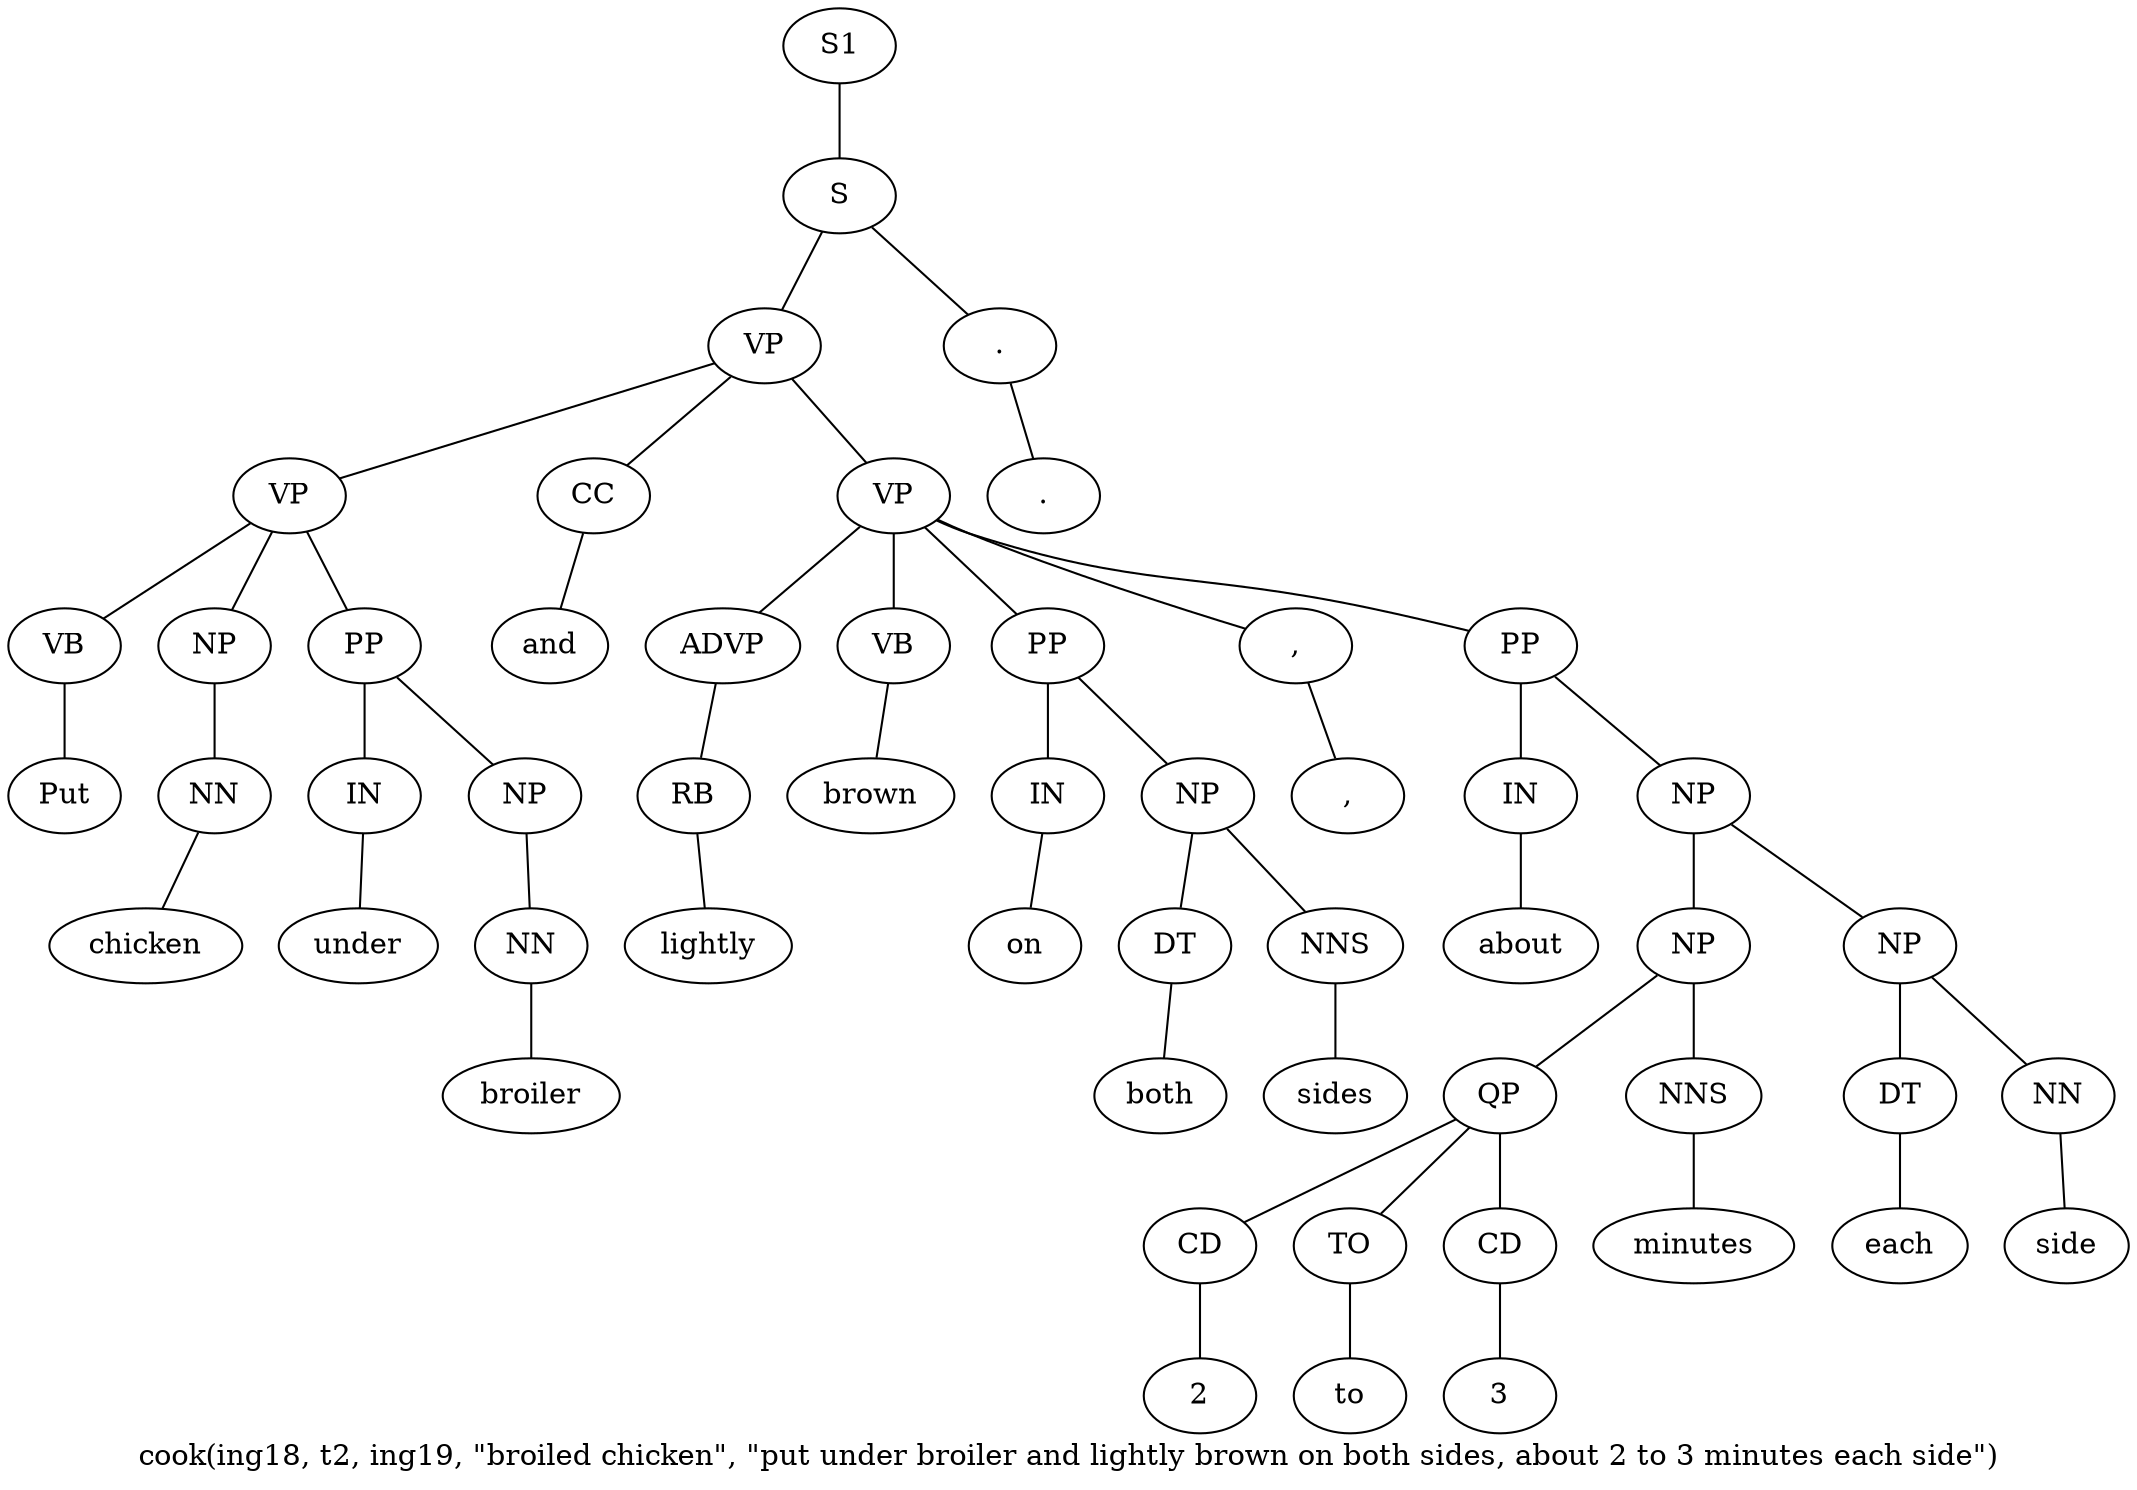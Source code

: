graph SyntaxGraph {
	label = "cook(ing18, t2, ing19, \"broiled chicken\", \"put under broiler and lightly brown on both sides, about 2 to 3 minutes each side\")";
	Node0 [label="S1"];
	Node1 [label="S"];
	Node2 [label="VP"];
	Node3 [label="VP"];
	Node4 [label="VB"];
	Node5 [label="Put"];
	Node6 [label="NP"];
	Node7 [label="NN"];
	Node8 [label="chicken"];
	Node9 [label="PP"];
	Node10 [label="IN"];
	Node11 [label="under"];
	Node12 [label="NP"];
	Node13 [label="NN"];
	Node14 [label="broiler"];
	Node15 [label="CC"];
	Node16 [label="and"];
	Node17 [label="VP"];
	Node18 [label="ADVP"];
	Node19 [label="RB"];
	Node20 [label="lightly"];
	Node21 [label="VB"];
	Node22 [label="brown"];
	Node23 [label="PP"];
	Node24 [label="IN"];
	Node25 [label="on"];
	Node26 [label="NP"];
	Node27 [label="DT"];
	Node28 [label="both"];
	Node29 [label="NNS"];
	Node30 [label="sides"];
	Node31 [label=","];
	Node32 [label=","];
	Node33 [label="PP"];
	Node34 [label="IN"];
	Node35 [label="about"];
	Node36 [label="NP"];
	Node37 [label="NP"];
	Node38 [label="QP"];
	Node39 [label="CD"];
	Node40 [label="2"];
	Node41 [label="TO"];
	Node42 [label="to"];
	Node43 [label="CD"];
	Node44 [label="3"];
	Node45 [label="NNS"];
	Node46 [label="minutes"];
	Node47 [label="NP"];
	Node48 [label="DT"];
	Node49 [label="each"];
	Node50 [label="NN"];
	Node51 [label="side"];
	Node52 [label="."];
	Node53 [label="."];

	Node0 -- Node1;
	Node1 -- Node2;
	Node1 -- Node52;
	Node2 -- Node3;
	Node2 -- Node15;
	Node2 -- Node17;
	Node3 -- Node4;
	Node3 -- Node6;
	Node3 -- Node9;
	Node4 -- Node5;
	Node6 -- Node7;
	Node7 -- Node8;
	Node9 -- Node10;
	Node9 -- Node12;
	Node10 -- Node11;
	Node12 -- Node13;
	Node13 -- Node14;
	Node15 -- Node16;
	Node17 -- Node18;
	Node17 -- Node21;
	Node17 -- Node23;
	Node17 -- Node31;
	Node17 -- Node33;
	Node18 -- Node19;
	Node19 -- Node20;
	Node21 -- Node22;
	Node23 -- Node24;
	Node23 -- Node26;
	Node24 -- Node25;
	Node26 -- Node27;
	Node26 -- Node29;
	Node27 -- Node28;
	Node29 -- Node30;
	Node31 -- Node32;
	Node33 -- Node34;
	Node33 -- Node36;
	Node34 -- Node35;
	Node36 -- Node37;
	Node36 -- Node47;
	Node37 -- Node38;
	Node37 -- Node45;
	Node38 -- Node39;
	Node38 -- Node41;
	Node38 -- Node43;
	Node39 -- Node40;
	Node41 -- Node42;
	Node43 -- Node44;
	Node45 -- Node46;
	Node47 -- Node48;
	Node47 -- Node50;
	Node48 -- Node49;
	Node50 -- Node51;
	Node52 -- Node53;
}